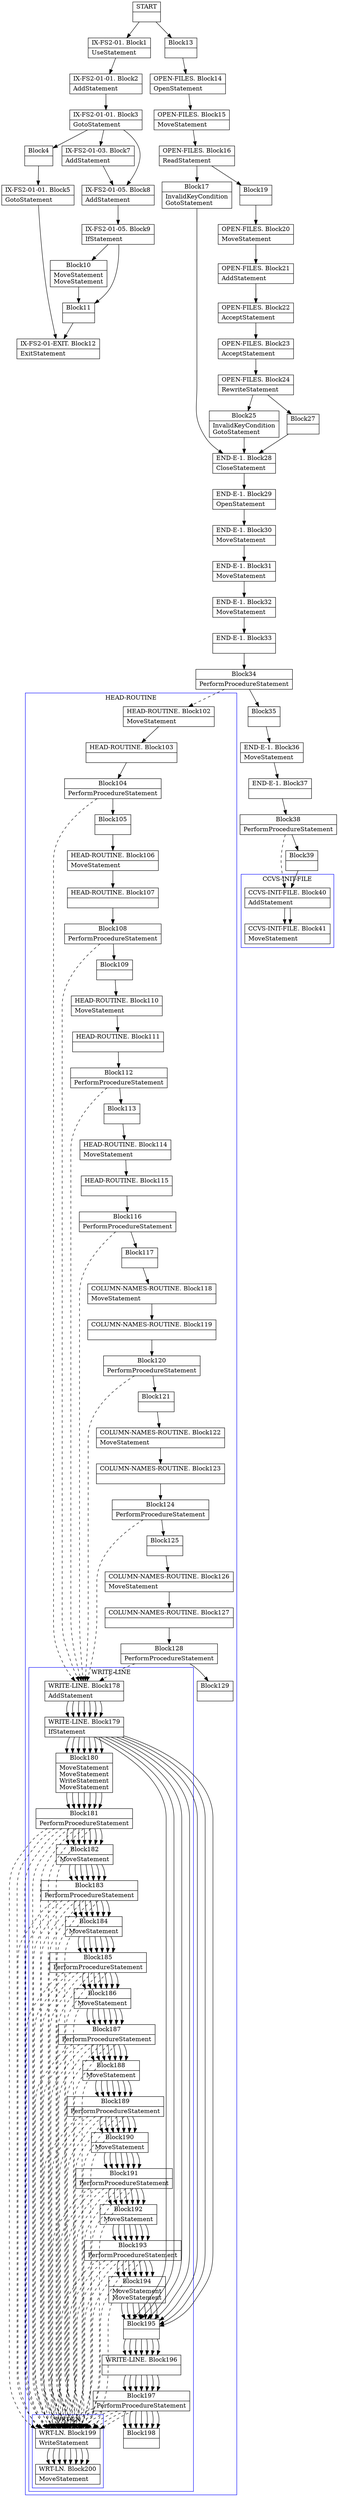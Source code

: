 digraph Cfg {
compound=true;
node [
shape = "record"
]

edge [
arrowtail = "empty"
]
Block0 [
label = "{START|}"
]
Block1 [
label = "{IX-FS2-01. Block1|UseStatement\l}"
]
Block2 [
label = "{IX-FS2-01-01. Block2|AddStatement\l}"
]
Block3 [
label = "{IX-FS2-01-01. Block3|GotoStatement\l}"
]
Block4 [
label = "{Block4|}"
]
Block5 [
label = "{IX-FS2-01-01. Block5|GotoStatement\l}"
]
Block12 [
label = "{IX-FS2-01-EXIT. Block12|ExitStatement\l}"
]
Block7 [
label = "{IX-FS2-01-03. Block7|AddStatement\l}"
]
Block8 [
label = "{IX-FS2-01-05. Block8|AddStatement\l}"
]
Block9 [
label = "{IX-FS2-01-05. Block9|IfStatement\l}"
]
Block10 [
label = "{Block10|MoveStatement\lMoveStatement\l}"
]
Block11 [
label = "{Block11|}"
]
Block13 [
label = "{Block13|}"
]
Block14 [
label = "{OPEN-FILES. Block14|OpenStatement\l}"
]
Block15 [
label = "{OPEN-FILES. Block15|MoveStatement\l}"
]
Block16 [
label = "{OPEN-FILES. Block16|ReadStatement\l}"
]
Block17 [
label = "{Block17|InvalidKeyCondition\lGotoStatement\l}"
]
Block28 [
label = "{END-E-1. Block28|CloseStatement\l}"
]
Block29 [
label = "{END-E-1. Block29|OpenStatement\l}"
]
Block30 [
label = "{END-E-1. Block30|MoveStatement\l}"
]
Block31 [
label = "{END-E-1. Block31|MoveStatement\l}"
]
Block32 [
label = "{END-E-1. Block32|MoveStatement\l}"
]
Block33 [
label = "{END-E-1. Block33|}"
]
Block34 [
label = "{Block34|PerformProcedureStatement\l}"
]
subgraph cluster_1{
color = blue;
label = "HEAD-ROUTINE";
Block102 [
label = "{HEAD-ROUTINE. Block102|MoveStatement\l}"
]
Block103 [
label = "{HEAD-ROUTINE. Block103|}"
]
Block104 [
label = "{Block104|PerformProcedureStatement\l}"
]
subgraph cluster_8{
color = blue;
label = "WRITE-LINE";
Block178 [
label = "{WRITE-LINE. Block178|AddStatement\l}"
]
Block179 [
label = "{WRITE-LINE. Block179|IfStatement\l}"
]
Block180 [
label = "{Block180|MoveStatement\lMoveStatement\lWriteStatement\lMoveStatement\l}"
]
Block181 [
label = "{Block181|PerformProcedureStatement\l}"
]
subgraph cluster_22{
color = blue;
label = "WRT-LN";
Block199 [
label = "{WRT-LN. Block199|WriteStatement\l}"
]
Block200 [
label = "{WRT-LN. Block200|MoveStatement\l}"
]
Block199 -> Block200

}
Block181 -> Block199 [style=dashed]

Block182 [
label = "{Block182|MoveStatement\l}"
]
Block183 [
label = "{Block183|PerformProcedureStatement\l}"
]
subgraph cluster_23{
color = blue;
label = "WRT-LN";
Block199 [
label = "{WRT-LN. Block199|WriteStatement\l}"
]
Block200 [
label = "{WRT-LN. Block200|MoveStatement\l}"
]
Block199 -> Block200

}
Block183 -> Block199 [style=dashed]

Block184 [
label = "{Block184|MoveStatement\l}"
]
Block185 [
label = "{Block185|PerformProcedureStatement\l}"
]
subgraph cluster_24{
color = blue;
label = "WRT-LN";
Block199 [
label = "{WRT-LN. Block199|WriteStatement\l}"
]
Block200 [
label = "{WRT-LN. Block200|MoveStatement\l}"
]
Block199 -> Block200

}
Block185 -> Block199 [style=dashed]

Block186 [
label = "{Block186|MoveStatement\l}"
]
Block187 [
label = "{Block187|PerformProcedureStatement\l}"
]
subgraph cluster_25{
color = blue;
label = "WRT-LN";
Block199 [
label = "{WRT-LN. Block199|WriteStatement\l}"
]
Block200 [
label = "{WRT-LN. Block200|MoveStatement\l}"
]
Block199 -> Block200

}
Block187 -> Block199 [style=dashed]

Block188 [
label = "{Block188|MoveStatement\l}"
]
Block189 [
label = "{Block189|PerformProcedureStatement\l}"
]
subgraph cluster_26{
color = blue;
label = "WRT-LN";
Block199 [
label = "{WRT-LN. Block199|WriteStatement\l}"
]
Block200 [
label = "{WRT-LN. Block200|MoveStatement\l}"
]
Block199 -> Block200

}
Block189 -> Block199 [style=dashed]

Block190 [
label = "{Block190|MoveStatement\l}"
]
Block191 [
label = "{Block191|PerformProcedureStatement\l}"
]
subgraph cluster_27{
color = blue;
label = "WRT-LN";
Block199 [
label = "{WRT-LN. Block199|WriteStatement\l}"
]
Block200 [
label = "{WRT-LN. Block200|MoveStatement\l}"
]
Block199 -> Block200

}
Block191 -> Block199 [style=dashed]

Block192 [
label = "{Block192|MoveStatement\l}"
]
Block193 [
label = "{Block193|PerformProcedureStatement\l}"
]
subgraph cluster_28{
color = blue;
label = "WRT-LN";
Block199 [
label = "{WRT-LN. Block199|WriteStatement\l}"
]
Block200 [
label = "{WRT-LN. Block200|MoveStatement\l}"
]
Block199 -> Block200

}
Block193 -> Block199 [style=dashed]

Block194 [
label = "{Block194|MoveStatement\lMoveStatement\l}"
]
Block195 [
label = "{Block195|}"
]
Block196 [
label = "{WRITE-LINE. Block196|}"
]
Block197 [
label = "{Block197|PerformProcedureStatement\l}"
]
subgraph cluster_29{
color = blue;
label = "WRT-LN";
Block199 [
label = "{WRT-LN. Block199|WriteStatement\l}"
]
Block200 [
label = "{WRT-LN. Block200|MoveStatement\l}"
]
Block199 -> Block200

}
Block197 -> Block199 [style=dashed]

Block198 [
label = "{Block198|}"
]
Block178 -> Block179
Block179 -> Block180
Block179 -> Block195
Block180 -> Block181
Block181 -> Block182
Block182 -> Block183
Block183 -> Block184
Block184 -> Block185
Block185 -> Block186
Block186 -> Block187
Block187 -> Block188
Block188 -> Block189
Block189 -> Block190
Block190 -> Block191
Block191 -> Block192
Block192 -> Block193
Block193 -> Block194
Block194 -> Block195
Block195 -> Block196
Block196 -> Block197
Block197 -> Block198

}
Block104 -> Block178 [style=dashed]

Block105 [
label = "{Block105|}"
]
Block106 [
label = "{HEAD-ROUTINE. Block106|MoveStatement\l}"
]
Block107 [
label = "{HEAD-ROUTINE. Block107|}"
]
Block108 [
label = "{Block108|PerformProcedureStatement\l}"
]
subgraph cluster_9{
color = blue;
label = "WRITE-LINE";
Block178 [
label = "{WRITE-LINE. Block178|AddStatement\l}"
]
Block179 [
label = "{WRITE-LINE. Block179|IfStatement\l}"
]
Block180 [
label = "{Block180|MoveStatement\lMoveStatement\lWriteStatement\lMoveStatement\l}"
]
Block181 [
label = "{Block181|PerformProcedureStatement\l}"
]
Block181 -> Block199 [style=dashed]

Block182 [
label = "{Block182|MoveStatement\l}"
]
Block183 [
label = "{Block183|PerformProcedureStatement\l}"
]
Block183 -> Block199 [style=dashed]

Block184 [
label = "{Block184|MoveStatement\l}"
]
Block185 [
label = "{Block185|PerformProcedureStatement\l}"
]
Block185 -> Block199 [style=dashed]

Block186 [
label = "{Block186|MoveStatement\l}"
]
Block187 [
label = "{Block187|PerformProcedureStatement\l}"
]
Block187 -> Block199 [style=dashed]

Block188 [
label = "{Block188|MoveStatement\l}"
]
Block189 [
label = "{Block189|PerformProcedureStatement\l}"
]
Block189 -> Block199 [style=dashed]

Block190 [
label = "{Block190|MoveStatement\l}"
]
Block191 [
label = "{Block191|PerformProcedureStatement\l}"
]
Block191 -> Block199 [style=dashed]

Block192 [
label = "{Block192|MoveStatement\l}"
]
Block193 [
label = "{Block193|PerformProcedureStatement\l}"
]
Block193 -> Block199 [style=dashed]

Block194 [
label = "{Block194|MoveStatement\lMoveStatement\l}"
]
Block195 [
label = "{Block195|}"
]
Block196 [
label = "{WRITE-LINE. Block196|}"
]
Block197 [
label = "{Block197|PerformProcedureStatement\l}"
]
Block197 -> Block199 [style=dashed]

Block198 [
label = "{Block198|}"
]
Block178 -> Block179
Block179 -> Block180
Block179 -> Block195
Block180 -> Block181
Block181 -> Block182
Block182 -> Block183
Block183 -> Block184
Block184 -> Block185
Block185 -> Block186
Block186 -> Block187
Block187 -> Block188
Block188 -> Block189
Block189 -> Block190
Block190 -> Block191
Block191 -> Block192
Block192 -> Block193
Block193 -> Block194
Block194 -> Block195
Block195 -> Block196
Block196 -> Block197
Block197 -> Block198

}
Block108 -> Block178 [style=dashed]

Block109 [
label = "{Block109|}"
]
Block110 [
label = "{HEAD-ROUTINE. Block110|MoveStatement\l}"
]
Block111 [
label = "{HEAD-ROUTINE. Block111|}"
]
Block112 [
label = "{Block112|PerformProcedureStatement\l}"
]
subgraph cluster_10{
color = blue;
label = "WRITE-LINE";
Block178 [
label = "{WRITE-LINE. Block178|AddStatement\l}"
]
Block179 [
label = "{WRITE-LINE. Block179|IfStatement\l}"
]
Block180 [
label = "{Block180|MoveStatement\lMoveStatement\lWriteStatement\lMoveStatement\l}"
]
Block181 [
label = "{Block181|PerformProcedureStatement\l}"
]
Block181 -> Block199 [style=dashed]

Block182 [
label = "{Block182|MoveStatement\l}"
]
Block183 [
label = "{Block183|PerformProcedureStatement\l}"
]
Block183 -> Block199 [style=dashed]

Block184 [
label = "{Block184|MoveStatement\l}"
]
Block185 [
label = "{Block185|PerformProcedureStatement\l}"
]
Block185 -> Block199 [style=dashed]

Block186 [
label = "{Block186|MoveStatement\l}"
]
Block187 [
label = "{Block187|PerformProcedureStatement\l}"
]
Block187 -> Block199 [style=dashed]

Block188 [
label = "{Block188|MoveStatement\l}"
]
Block189 [
label = "{Block189|PerformProcedureStatement\l}"
]
Block189 -> Block199 [style=dashed]

Block190 [
label = "{Block190|MoveStatement\l}"
]
Block191 [
label = "{Block191|PerformProcedureStatement\l}"
]
Block191 -> Block199 [style=dashed]

Block192 [
label = "{Block192|MoveStatement\l}"
]
Block193 [
label = "{Block193|PerformProcedureStatement\l}"
]
Block193 -> Block199 [style=dashed]

Block194 [
label = "{Block194|MoveStatement\lMoveStatement\l}"
]
Block195 [
label = "{Block195|}"
]
Block196 [
label = "{WRITE-LINE. Block196|}"
]
Block197 [
label = "{Block197|PerformProcedureStatement\l}"
]
Block197 -> Block199 [style=dashed]

Block198 [
label = "{Block198|}"
]
Block178 -> Block179
Block179 -> Block180
Block179 -> Block195
Block180 -> Block181
Block181 -> Block182
Block182 -> Block183
Block183 -> Block184
Block184 -> Block185
Block185 -> Block186
Block186 -> Block187
Block187 -> Block188
Block188 -> Block189
Block189 -> Block190
Block190 -> Block191
Block191 -> Block192
Block192 -> Block193
Block193 -> Block194
Block194 -> Block195
Block195 -> Block196
Block196 -> Block197
Block197 -> Block198

}
Block112 -> Block178 [style=dashed]

Block113 [
label = "{Block113|}"
]
Block114 [
label = "{HEAD-ROUTINE. Block114|MoveStatement\l}"
]
Block115 [
label = "{HEAD-ROUTINE. Block115|}"
]
Block116 [
label = "{Block116|PerformProcedureStatement\l}"
]
subgraph cluster_11{
color = blue;
label = "WRITE-LINE";
Block178 [
label = "{WRITE-LINE. Block178|AddStatement\l}"
]
Block179 [
label = "{WRITE-LINE. Block179|IfStatement\l}"
]
Block180 [
label = "{Block180|MoveStatement\lMoveStatement\lWriteStatement\lMoveStatement\l}"
]
Block181 [
label = "{Block181|PerformProcedureStatement\l}"
]
Block181 -> Block199 [style=dashed]

Block182 [
label = "{Block182|MoveStatement\l}"
]
Block183 [
label = "{Block183|PerformProcedureStatement\l}"
]
Block183 -> Block199 [style=dashed]

Block184 [
label = "{Block184|MoveStatement\l}"
]
Block185 [
label = "{Block185|PerformProcedureStatement\l}"
]
Block185 -> Block199 [style=dashed]

Block186 [
label = "{Block186|MoveStatement\l}"
]
Block187 [
label = "{Block187|PerformProcedureStatement\l}"
]
Block187 -> Block199 [style=dashed]

Block188 [
label = "{Block188|MoveStatement\l}"
]
Block189 [
label = "{Block189|PerformProcedureStatement\l}"
]
Block189 -> Block199 [style=dashed]

Block190 [
label = "{Block190|MoveStatement\l}"
]
Block191 [
label = "{Block191|PerformProcedureStatement\l}"
]
Block191 -> Block199 [style=dashed]

Block192 [
label = "{Block192|MoveStatement\l}"
]
Block193 [
label = "{Block193|PerformProcedureStatement\l}"
]
Block193 -> Block199 [style=dashed]

Block194 [
label = "{Block194|MoveStatement\lMoveStatement\l}"
]
Block195 [
label = "{Block195|}"
]
Block196 [
label = "{WRITE-LINE. Block196|}"
]
Block197 [
label = "{Block197|PerformProcedureStatement\l}"
]
Block197 -> Block199 [style=dashed]

Block198 [
label = "{Block198|}"
]
Block178 -> Block179
Block179 -> Block180
Block179 -> Block195
Block180 -> Block181
Block181 -> Block182
Block182 -> Block183
Block183 -> Block184
Block184 -> Block185
Block185 -> Block186
Block186 -> Block187
Block187 -> Block188
Block188 -> Block189
Block189 -> Block190
Block190 -> Block191
Block191 -> Block192
Block192 -> Block193
Block193 -> Block194
Block194 -> Block195
Block195 -> Block196
Block196 -> Block197
Block197 -> Block198

}
Block116 -> Block178 [style=dashed]

Block117 [
label = "{Block117|}"
]
Block118 [
label = "{COLUMN-NAMES-ROUTINE. Block118|MoveStatement\l}"
]
Block119 [
label = "{COLUMN-NAMES-ROUTINE. Block119|}"
]
Block120 [
label = "{Block120|PerformProcedureStatement\l}"
]
subgraph cluster_12{
color = blue;
label = "WRITE-LINE";
Block178 [
label = "{WRITE-LINE. Block178|AddStatement\l}"
]
Block179 [
label = "{WRITE-LINE. Block179|IfStatement\l}"
]
Block180 [
label = "{Block180|MoveStatement\lMoveStatement\lWriteStatement\lMoveStatement\l}"
]
Block181 [
label = "{Block181|PerformProcedureStatement\l}"
]
Block181 -> Block199 [style=dashed]

Block182 [
label = "{Block182|MoveStatement\l}"
]
Block183 [
label = "{Block183|PerformProcedureStatement\l}"
]
Block183 -> Block199 [style=dashed]

Block184 [
label = "{Block184|MoveStatement\l}"
]
Block185 [
label = "{Block185|PerformProcedureStatement\l}"
]
Block185 -> Block199 [style=dashed]

Block186 [
label = "{Block186|MoveStatement\l}"
]
Block187 [
label = "{Block187|PerformProcedureStatement\l}"
]
Block187 -> Block199 [style=dashed]

Block188 [
label = "{Block188|MoveStatement\l}"
]
Block189 [
label = "{Block189|PerformProcedureStatement\l}"
]
Block189 -> Block199 [style=dashed]

Block190 [
label = "{Block190|MoveStatement\l}"
]
Block191 [
label = "{Block191|PerformProcedureStatement\l}"
]
Block191 -> Block199 [style=dashed]

Block192 [
label = "{Block192|MoveStatement\l}"
]
Block193 [
label = "{Block193|PerformProcedureStatement\l}"
]
Block193 -> Block199 [style=dashed]

Block194 [
label = "{Block194|MoveStatement\lMoveStatement\l}"
]
Block195 [
label = "{Block195|}"
]
Block196 [
label = "{WRITE-LINE. Block196|}"
]
Block197 [
label = "{Block197|PerformProcedureStatement\l}"
]
Block197 -> Block199 [style=dashed]

Block198 [
label = "{Block198|}"
]
Block178 -> Block179
Block179 -> Block180
Block179 -> Block195
Block180 -> Block181
Block181 -> Block182
Block182 -> Block183
Block183 -> Block184
Block184 -> Block185
Block185 -> Block186
Block186 -> Block187
Block187 -> Block188
Block188 -> Block189
Block189 -> Block190
Block190 -> Block191
Block191 -> Block192
Block192 -> Block193
Block193 -> Block194
Block194 -> Block195
Block195 -> Block196
Block196 -> Block197
Block197 -> Block198

}
Block120 -> Block178 [style=dashed]

Block121 [
label = "{Block121|}"
]
Block122 [
label = "{COLUMN-NAMES-ROUTINE. Block122|MoveStatement\l}"
]
Block123 [
label = "{COLUMN-NAMES-ROUTINE. Block123|}"
]
Block124 [
label = "{Block124|PerformProcedureStatement\l}"
]
subgraph cluster_13{
color = blue;
label = "WRITE-LINE";
Block178 [
label = "{WRITE-LINE. Block178|AddStatement\l}"
]
Block179 [
label = "{WRITE-LINE. Block179|IfStatement\l}"
]
Block180 [
label = "{Block180|MoveStatement\lMoveStatement\lWriteStatement\lMoveStatement\l}"
]
Block181 [
label = "{Block181|PerformProcedureStatement\l}"
]
Block181 -> Block199 [style=dashed]

Block182 [
label = "{Block182|MoveStatement\l}"
]
Block183 [
label = "{Block183|PerformProcedureStatement\l}"
]
Block183 -> Block199 [style=dashed]

Block184 [
label = "{Block184|MoveStatement\l}"
]
Block185 [
label = "{Block185|PerformProcedureStatement\l}"
]
Block185 -> Block199 [style=dashed]

Block186 [
label = "{Block186|MoveStatement\l}"
]
Block187 [
label = "{Block187|PerformProcedureStatement\l}"
]
Block187 -> Block199 [style=dashed]

Block188 [
label = "{Block188|MoveStatement\l}"
]
Block189 [
label = "{Block189|PerformProcedureStatement\l}"
]
Block189 -> Block199 [style=dashed]

Block190 [
label = "{Block190|MoveStatement\l}"
]
Block191 [
label = "{Block191|PerformProcedureStatement\l}"
]
Block191 -> Block199 [style=dashed]

Block192 [
label = "{Block192|MoveStatement\l}"
]
Block193 [
label = "{Block193|PerformProcedureStatement\l}"
]
Block193 -> Block199 [style=dashed]

Block194 [
label = "{Block194|MoveStatement\lMoveStatement\l}"
]
Block195 [
label = "{Block195|}"
]
Block196 [
label = "{WRITE-LINE. Block196|}"
]
Block197 [
label = "{Block197|PerformProcedureStatement\l}"
]
Block197 -> Block199 [style=dashed]

Block198 [
label = "{Block198|}"
]
Block178 -> Block179
Block179 -> Block180
Block179 -> Block195
Block180 -> Block181
Block181 -> Block182
Block182 -> Block183
Block183 -> Block184
Block184 -> Block185
Block185 -> Block186
Block186 -> Block187
Block187 -> Block188
Block188 -> Block189
Block189 -> Block190
Block190 -> Block191
Block191 -> Block192
Block192 -> Block193
Block193 -> Block194
Block194 -> Block195
Block195 -> Block196
Block196 -> Block197
Block197 -> Block198

}
Block124 -> Block178 [style=dashed]

Block125 [
label = "{Block125|}"
]
Block126 [
label = "{COLUMN-NAMES-ROUTINE. Block126|MoveStatement\l}"
]
Block127 [
label = "{COLUMN-NAMES-ROUTINE. Block127|}"
]
Block128 [
label = "{Block128|PerformProcedureStatement\l}"
]
subgraph cluster_14{
color = blue;
label = "WRITE-LINE";
Block178 [
label = "{WRITE-LINE. Block178|AddStatement\l}"
]
Block179 [
label = "{WRITE-LINE. Block179|IfStatement\l}"
]
Block180 [
label = "{Block180|MoveStatement\lMoveStatement\lWriteStatement\lMoveStatement\l}"
]
Block181 [
label = "{Block181|PerformProcedureStatement\l}"
]
Block181 -> Block199 [style=dashed]

Block182 [
label = "{Block182|MoveStatement\l}"
]
Block183 [
label = "{Block183|PerformProcedureStatement\l}"
]
Block183 -> Block199 [style=dashed]

Block184 [
label = "{Block184|MoveStatement\l}"
]
Block185 [
label = "{Block185|PerformProcedureStatement\l}"
]
Block185 -> Block199 [style=dashed]

Block186 [
label = "{Block186|MoveStatement\l}"
]
Block187 [
label = "{Block187|PerformProcedureStatement\l}"
]
Block187 -> Block199 [style=dashed]

Block188 [
label = "{Block188|MoveStatement\l}"
]
Block189 [
label = "{Block189|PerformProcedureStatement\l}"
]
Block189 -> Block199 [style=dashed]

Block190 [
label = "{Block190|MoveStatement\l}"
]
Block191 [
label = "{Block191|PerformProcedureStatement\l}"
]
Block191 -> Block199 [style=dashed]

Block192 [
label = "{Block192|MoveStatement\l}"
]
Block193 [
label = "{Block193|PerformProcedureStatement\l}"
]
Block193 -> Block199 [style=dashed]

Block194 [
label = "{Block194|MoveStatement\lMoveStatement\l}"
]
Block195 [
label = "{Block195|}"
]
Block196 [
label = "{WRITE-LINE. Block196|}"
]
Block197 [
label = "{Block197|PerformProcedureStatement\l}"
]
Block197 -> Block199 [style=dashed]

Block198 [
label = "{Block198|}"
]
Block178 -> Block179
Block179 -> Block180
Block179 -> Block195
Block180 -> Block181
Block181 -> Block182
Block182 -> Block183
Block183 -> Block184
Block184 -> Block185
Block185 -> Block186
Block186 -> Block187
Block187 -> Block188
Block188 -> Block189
Block189 -> Block190
Block190 -> Block191
Block191 -> Block192
Block192 -> Block193
Block193 -> Block194
Block194 -> Block195
Block195 -> Block196
Block196 -> Block197
Block197 -> Block198

}
Block128 -> Block178 [style=dashed]

Block129 [
label = "{Block129|}"
]
Block102 -> Block103
Block103 -> Block104
Block104 -> Block105
Block105 -> Block106
Block106 -> Block107
Block107 -> Block108
Block108 -> Block109
Block109 -> Block110
Block110 -> Block111
Block111 -> Block112
Block112 -> Block113
Block113 -> Block114
Block114 -> Block115
Block115 -> Block116
Block116 -> Block117
Block117 -> Block118
Block118 -> Block119
Block119 -> Block120
Block120 -> Block121
Block121 -> Block122
Block122 -> Block123
Block123 -> Block124
Block124 -> Block125
Block125 -> Block126
Block126 -> Block127
Block127 -> Block128
Block128 -> Block129

}
Block34 -> Block102 [style=dashed]

Block35 [
label = "{Block35|}"
]
Block36 [
label = "{END-E-1. Block36|MoveStatement\l}"
]
Block37 [
label = "{END-E-1. Block37|}"
]
Block38 [
label = "{Block38|PerformProcedureStatement\l}"
]
subgraph cluster_2{
color = blue;
label = "CCVS-INIT-FILE";
Block40 [
label = "{CCVS-INIT-FILE. Block40|AddStatement\l}"
]
Block41 [
label = "{CCVS-INIT-FILE. Block41|MoveStatement\l}"
]
Block40 -> Block41

}
Block38 -> Block40 [style=dashed]

Block39 [
label = "{Block39|}"
]
Block40 [
label = "{CCVS-INIT-FILE. Block40|AddStatement\l}"
]
Block41 [
label = "{CCVS-INIT-FILE. Block41|MoveStatement\l}"
]
Block19 [
label = "{Block19|}"
]
Block20 [
label = "{OPEN-FILES. Block20|MoveStatement\l}"
]
Block21 [
label = "{OPEN-FILES. Block21|AddStatement\l}"
]
Block22 [
label = "{OPEN-FILES. Block22|AcceptStatement\l}"
]
Block23 [
label = "{OPEN-FILES. Block23|AcceptStatement\l}"
]
Block24 [
label = "{OPEN-FILES. Block24|RewriteStatement\l}"
]
Block25 [
label = "{Block25|InvalidKeyCondition\lGotoStatement\l}"
]
Block27 [
label = "{Block27|}"
]
Block0 -> Block1
Block0 -> Block13
Block1 -> Block2
Block2 -> Block3
Block3 -> Block4
Block3 -> Block7
Block3 -> Block8
Block4 -> Block5
Block5 -> Block12
Block7 -> Block8
Block8 -> Block9
Block9 -> Block10
Block9 -> Block11
Block10 -> Block11
Block11 -> Block12
Block13 -> Block14
Block14 -> Block15
Block15 -> Block16
Block16 -> Block17
Block16 -> Block19
Block17 -> Block28
Block28 -> Block29
Block29 -> Block30
Block30 -> Block31
Block31 -> Block32
Block32 -> Block33
Block33 -> Block34
Block34 -> Block35
Block35 -> Block36
Block36 -> Block37
Block37 -> Block38
Block38 -> Block39
Block39 -> Block40
Block40 -> Block41
Block19 -> Block20
Block20 -> Block21
Block21 -> Block22
Block22 -> Block23
Block23 -> Block24
Block24 -> Block25
Block24 -> Block27
Block25 -> Block28
Block27 -> Block28

}
